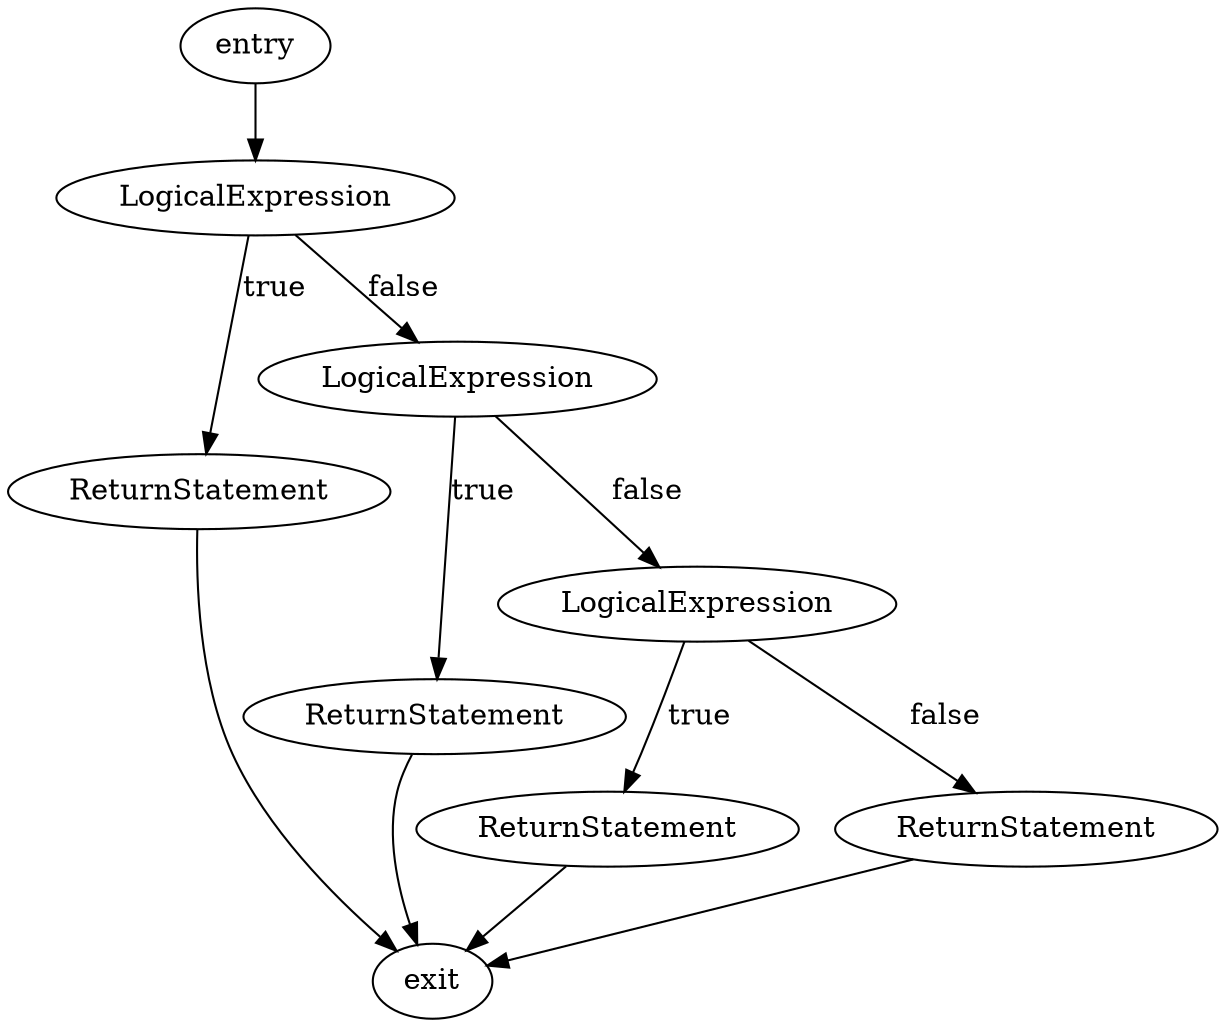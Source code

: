 digraph {
        n0 [label="entry", style="rounded"]
n1 [label="LogicalExpression"]
n2 [label="ReturnStatement"]
n3 [label="LogicalExpression"]
n4 [label="ReturnStatement"]
n5 [label="LogicalExpression"]
n6 [label="ReturnStatement"]
n7 [label="ReturnStatement"]
n8 [label="exit", style="rounded"]
n0 -> n1 []
n1 -> n2 [label="true"]
n1 -> n3 [label="false"]
n2 -> n8 []
n3 -> n4 [label="true"]
n3 -> n5 [label="false"]
n4 -> n8 []
n5 -> n6 [label="true"]
n5 -> n7 [label="false"]
n6 -> n8 []
n7 -> n8 []
    }